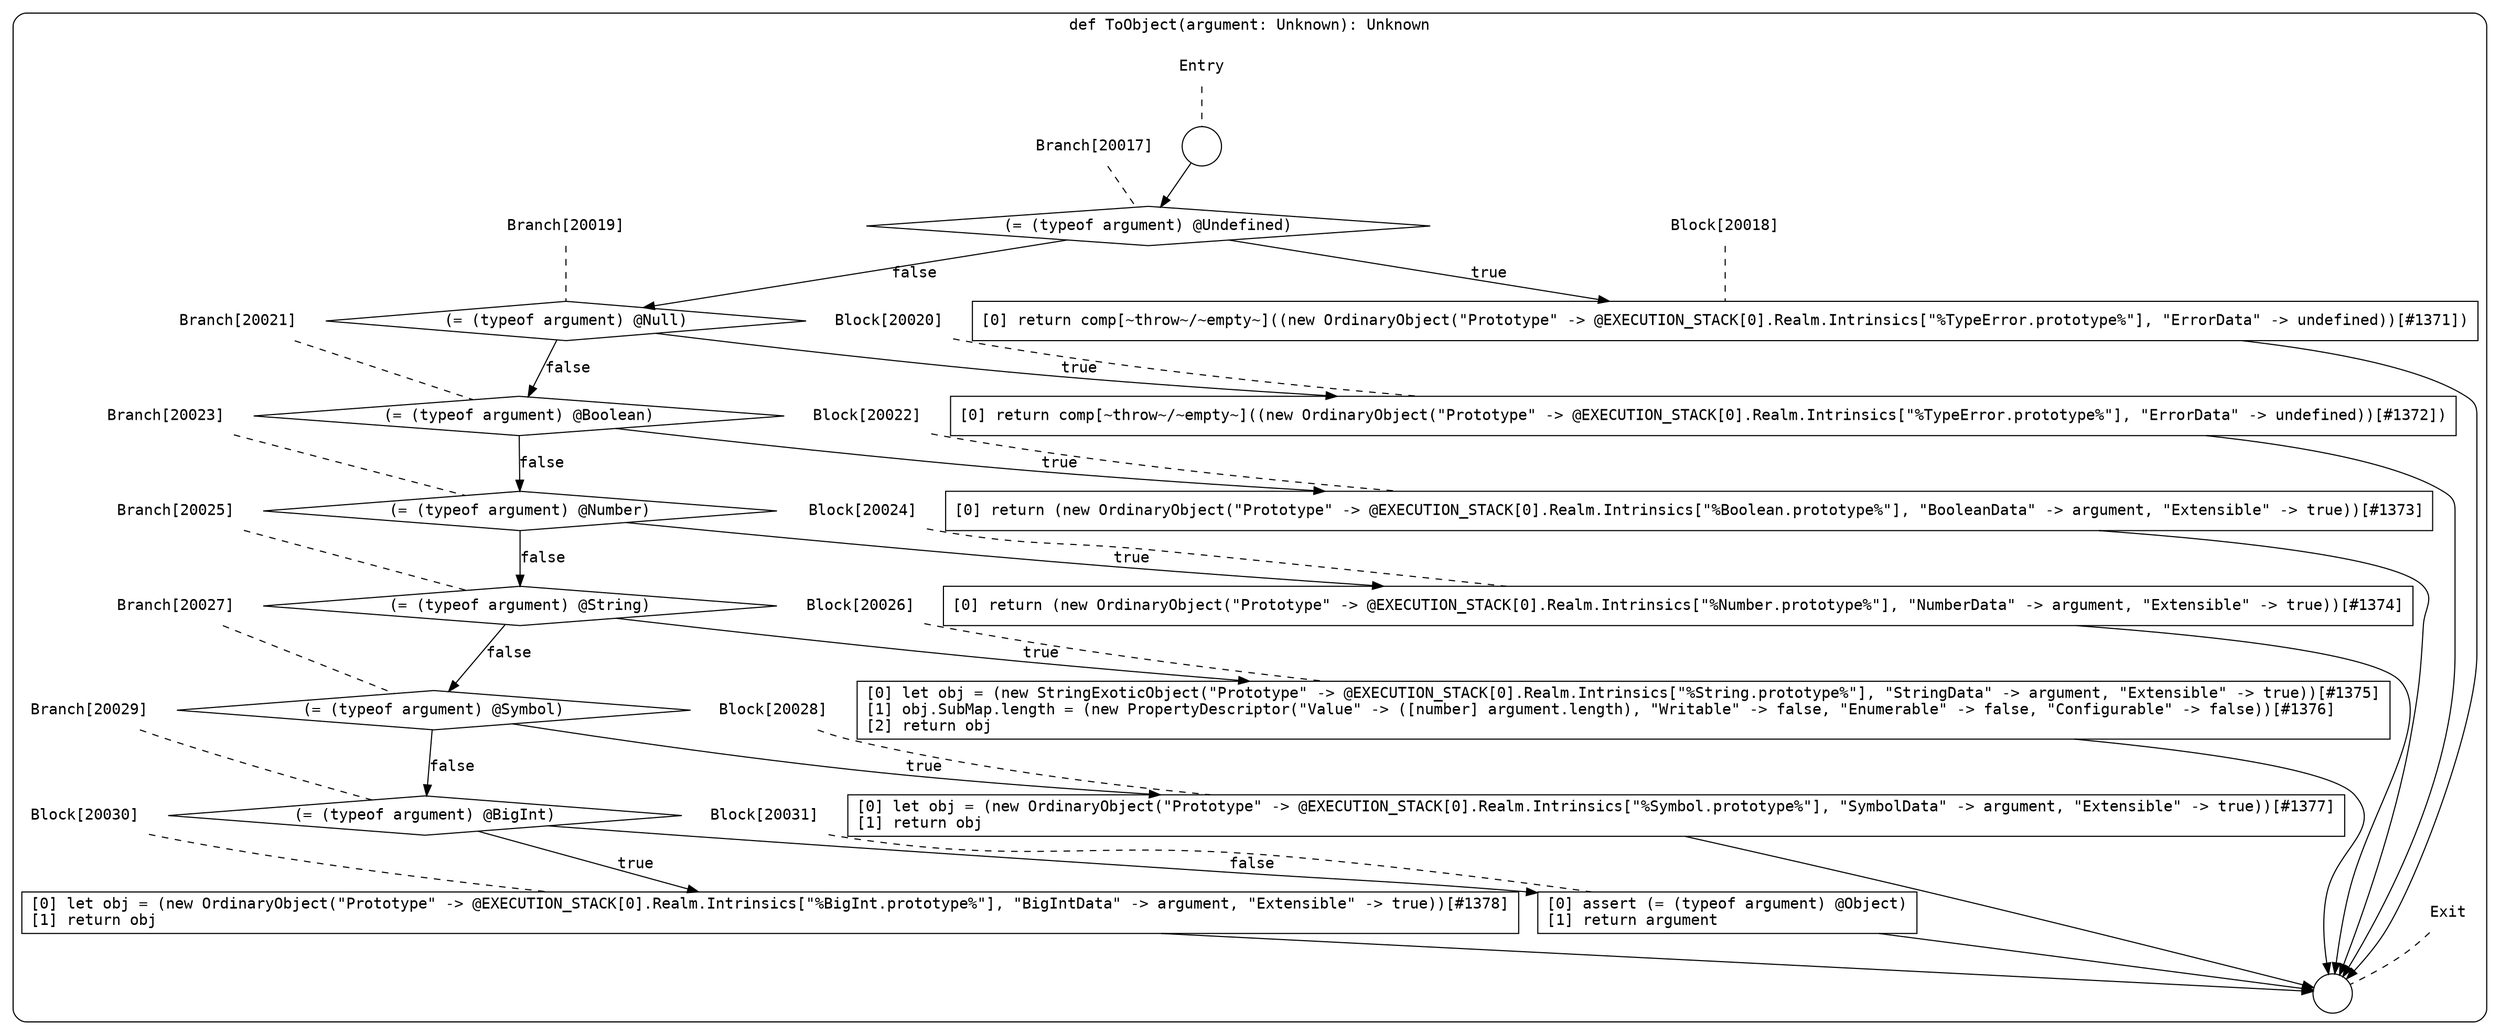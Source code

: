 digraph {
  graph [fontname = "Consolas"]
  node [fontname = "Consolas"]
  edge [fontname = "Consolas"]
  subgraph cluster2686 {
    label = "def ToObject(argument: Unknown): Unknown"
    style = rounded
    cluster2686_entry_name [shape=none, label=<<font color="black">Entry</font>>]
    cluster2686_entry_name -> cluster2686_entry [arrowhead=none, color="black", style=dashed]
    cluster2686_entry [shape=circle label=" " color="black" fillcolor="white" style=filled]
    cluster2686_entry -> node20017 [color="black"]
    cluster2686_exit_name [shape=none, label=<<font color="black">Exit</font>>]
    cluster2686_exit_name -> cluster2686_exit [arrowhead=none, color="black", style=dashed]
    cluster2686_exit [shape=circle label=" " color="black" fillcolor="white" style=filled]
    node20017_name [shape=none, label=<<font color="black">Branch[20017]</font>>]
    node20017_name -> node20017 [arrowhead=none, color="black", style=dashed]
    node20017 [shape=diamond, label=<<font color="black">(= (typeof argument) @Undefined)</font>> color="black" fillcolor="white", style=filled]
    node20017 -> node20018 [label=<<font color="black">true</font>> color="black"]
    node20017 -> node20019 [label=<<font color="black">false</font>> color="black"]
    node20018_name [shape=none, label=<<font color="black">Block[20018]</font>>]
    node20018_name -> node20018 [arrowhead=none, color="black", style=dashed]
    node20018 [shape=box, label=<<font color="black">[0] return comp[~throw~/~empty~]((new OrdinaryObject(&quot;Prototype&quot; -&gt; @EXECUTION_STACK[0].Realm.Intrinsics[&quot;%TypeError.prototype%&quot;], &quot;ErrorData&quot; -&gt; undefined))[#1371])<BR ALIGN="LEFT"/></font>> color="black" fillcolor="white", style=filled]
    node20018 -> cluster2686_exit [color="black"]
    node20019_name [shape=none, label=<<font color="black">Branch[20019]</font>>]
    node20019_name -> node20019 [arrowhead=none, color="black", style=dashed]
    node20019 [shape=diamond, label=<<font color="black">(= (typeof argument) @Null)</font>> color="black" fillcolor="white", style=filled]
    node20019 -> node20020 [label=<<font color="black">true</font>> color="black"]
    node20019 -> node20021 [label=<<font color="black">false</font>> color="black"]
    node20020_name [shape=none, label=<<font color="black">Block[20020]</font>>]
    node20020_name -> node20020 [arrowhead=none, color="black", style=dashed]
    node20020 [shape=box, label=<<font color="black">[0] return comp[~throw~/~empty~]((new OrdinaryObject(&quot;Prototype&quot; -&gt; @EXECUTION_STACK[0].Realm.Intrinsics[&quot;%TypeError.prototype%&quot;], &quot;ErrorData&quot; -&gt; undefined))[#1372])<BR ALIGN="LEFT"/></font>> color="black" fillcolor="white", style=filled]
    node20020 -> cluster2686_exit [color="black"]
    node20021_name [shape=none, label=<<font color="black">Branch[20021]</font>>]
    node20021_name -> node20021 [arrowhead=none, color="black", style=dashed]
    node20021 [shape=diamond, label=<<font color="black">(= (typeof argument) @Boolean)</font>> color="black" fillcolor="white", style=filled]
    node20021 -> node20022 [label=<<font color="black">true</font>> color="black"]
    node20021 -> node20023 [label=<<font color="black">false</font>> color="black"]
    node20022_name [shape=none, label=<<font color="black">Block[20022]</font>>]
    node20022_name -> node20022 [arrowhead=none, color="black", style=dashed]
    node20022 [shape=box, label=<<font color="black">[0] return (new OrdinaryObject(&quot;Prototype&quot; -&gt; @EXECUTION_STACK[0].Realm.Intrinsics[&quot;%Boolean.prototype%&quot;], &quot;BooleanData&quot; -&gt; argument, &quot;Extensible&quot; -&gt; true))[#1373]<BR ALIGN="LEFT"/></font>> color="black" fillcolor="white", style=filled]
    node20022 -> cluster2686_exit [color="black"]
    node20023_name [shape=none, label=<<font color="black">Branch[20023]</font>>]
    node20023_name -> node20023 [arrowhead=none, color="black", style=dashed]
    node20023 [shape=diamond, label=<<font color="black">(= (typeof argument) @Number)</font>> color="black" fillcolor="white", style=filled]
    node20023 -> node20024 [label=<<font color="black">true</font>> color="black"]
    node20023 -> node20025 [label=<<font color="black">false</font>> color="black"]
    node20024_name [shape=none, label=<<font color="black">Block[20024]</font>>]
    node20024_name -> node20024 [arrowhead=none, color="black", style=dashed]
    node20024 [shape=box, label=<<font color="black">[0] return (new OrdinaryObject(&quot;Prototype&quot; -&gt; @EXECUTION_STACK[0].Realm.Intrinsics[&quot;%Number.prototype%&quot;], &quot;NumberData&quot; -&gt; argument, &quot;Extensible&quot; -&gt; true))[#1374]<BR ALIGN="LEFT"/></font>> color="black" fillcolor="white", style=filled]
    node20024 -> cluster2686_exit [color="black"]
    node20025_name [shape=none, label=<<font color="black">Branch[20025]</font>>]
    node20025_name -> node20025 [arrowhead=none, color="black", style=dashed]
    node20025 [shape=diamond, label=<<font color="black">(= (typeof argument) @String)</font>> color="black" fillcolor="white", style=filled]
    node20025 -> node20026 [label=<<font color="black">true</font>> color="black"]
    node20025 -> node20027 [label=<<font color="black">false</font>> color="black"]
    node20026_name [shape=none, label=<<font color="black">Block[20026]</font>>]
    node20026_name -> node20026 [arrowhead=none, color="black", style=dashed]
    node20026 [shape=box, label=<<font color="black">[0] let obj = (new StringExoticObject(&quot;Prototype&quot; -&gt; @EXECUTION_STACK[0].Realm.Intrinsics[&quot;%String.prototype%&quot;], &quot;StringData&quot; -&gt; argument, &quot;Extensible&quot; -&gt; true))[#1375]<BR ALIGN="LEFT"/>[1] obj.SubMap.length = (new PropertyDescriptor(&quot;Value&quot; -&gt; ([number] argument.length), &quot;Writable&quot; -&gt; false, &quot;Enumerable&quot; -&gt; false, &quot;Configurable&quot; -&gt; false))[#1376]<BR ALIGN="LEFT"/>[2] return obj<BR ALIGN="LEFT"/></font>> color="black" fillcolor="white", style=filled]
    node20026 -> cluster2686_exit [color="black"]
    node20027_name [shape=none, label=<<font color="black">Branch[20027]</font>>]
    node20027_name -> node20027 [arrowhead=none, color="black", style=dashed]
    node20027 [shape=diamond, label=<<font color="black">(= (typeof argument) @Symbol)</font>> color="black" fillcolor="white", style=filled]
    node20027 -> node20028 [label=<<font color="black">true</font>> color="black"]
    node20027 -> node20029 [label=<<font color="black">false</font>> color="black"]
    node20028_name [shape=none, label=<<font color="black">Block[20028]</font>>]
    node20028_name -> node20028 [arrowhead=none, color="black", style=dashed]
    node20028 [shape=box, label=<<font color="black">[0] let obj = (new OrdinaryObject(&quot;Prototype&quot; -&gt; @EXECUTION_STACK[0].Realm.Intrinsics[&quot;%Symbol.prototype%&quot;], &quot;SymbolData&quot; -&gt; argument, &quot;Extensible&quot; -&gt; true))[#1377]<BR ALIGN="LEFT"/>[1] return obj<BR ALIGN="LEFT"/></font>> color="black" fillcolor="white", style=filled]
    node20028 -> cluster2686_exit [color="black"]
    node20029_name [shape=none, label=<<font color="black">Branch[20029]</font>>]
    node20029_name -> node20029 [arrowhead=none, color="black", style=dashed]
    node20029 [shape=diamond, label=<<font color="black">(= (typeof argument) @BigInt)</font>> color="black" fillcolor="white", style=filled]
    node20029 -> node20030 [label=<<font color="black">true</font>> color="black"]
    node20029 -> node20031 [label=<<font color="black">false</font>> color="black"]
    node20030_name [shape=none, label=<<font color="black">Block[20030]</font>>]
    node20030_name -> node20030 [arrowhead=none, color="black", style=dashed]
    node20030 [shape=box, label=<<font color="black">[0] let obj = (new OrdinaryObject(&quot;Prototype&quot; -&gt; @EXECUTION_STACK[0].Realm.Intrinsics[&quot;%BigInt.prototype%&quot;], &quot;BigIntData&quot; -&gt; argument, &quot;Extensible&quot; -&gt; true))[#1378]<BR ALIGN="LEFT"/>[1] return obj<BR ALIGN="LEFT"/></font>> color="black" fillcolor="white", style=filled]
    node20030 -> cluster2686_exit [color="black"]
    node20031_name [shape=none, label=<<font color="black">Block[20031]</font>>]
    node20031_name -> node20031 [arrowhead=none, color="black", style=dashed]
    node20031 [shape=box, label=<<font color="black">[0] assert (= (typeof argument) @Object)<BR ALIGN="LEFT"/>[1] return argument<BR ALIGN="LEFT"/></font>> color="black" fillcolor="white", style=filled]
    node20031 -> cluster2686_exit [color="black"]
  }
}